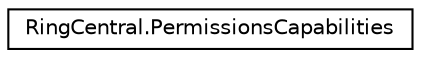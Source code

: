 digraph "Graphical Class Hierarchy"
{
 // LATEX_PDF_SIZE
  edge [fontname="Helvetica",fontsize="10",labelfontname="Helvetica",labelfontsize="10"];
  node [fontname="Helvetica",fontsize="10",shape=record];
  rankdir="LR";
  Node0 [label="RingCentral.PermissionsCapabilities",height=0.2,width=0.4,color="black", fillcolor="white", style="filled",URL="$classRingCentral_1_1PermissionsCapabilities.html",tooltip="Advanced permissions capabilities. Returned if advancedPermissions query parameter is set to true."];
}
